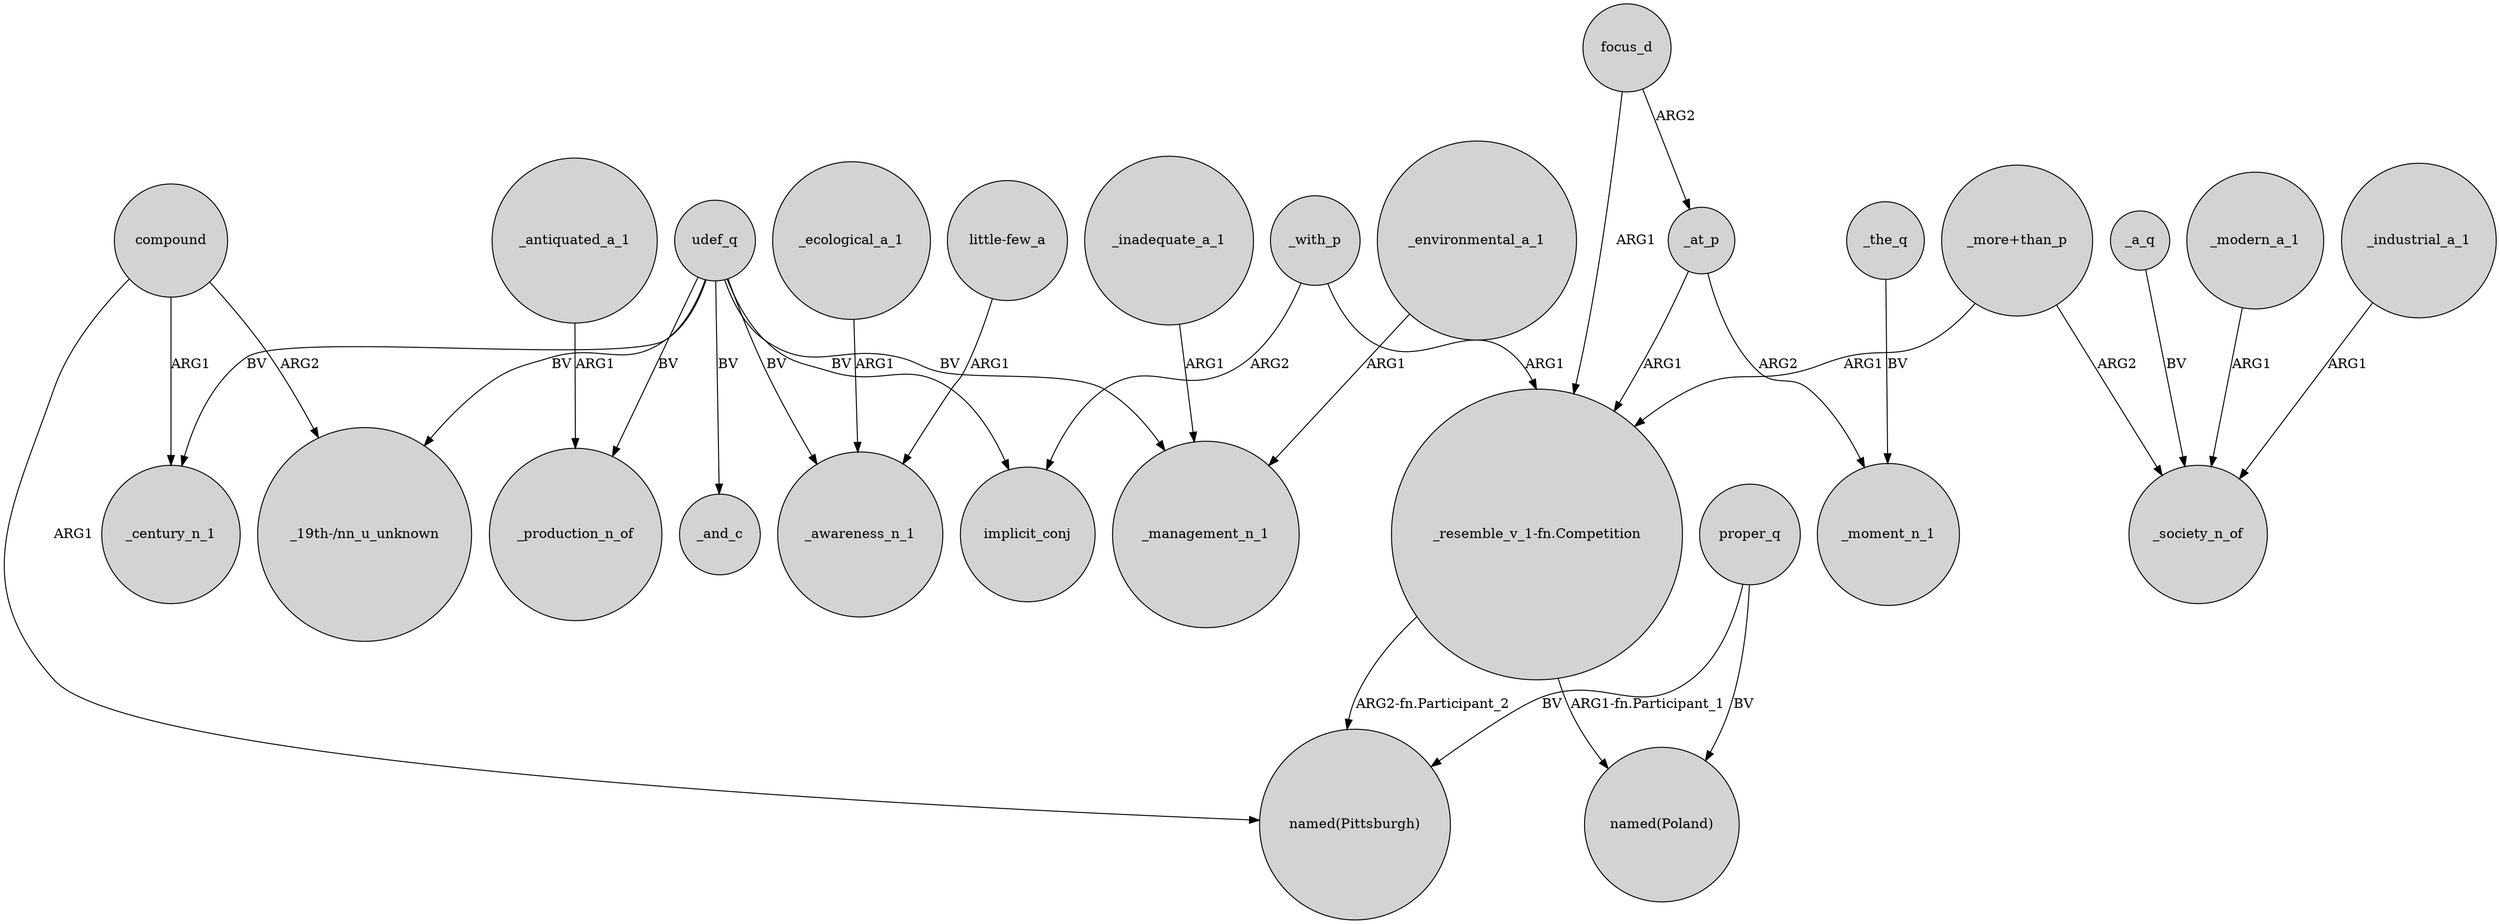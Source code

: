 digraph {
	node [shape=circle style=filled]
	_with_p -> "_resemble_v_1-fn.Competition" [label=ARG1]
	_with_p -> implicit_conj [label=ARG2]
	"little-few_a" -> _awareness_n_1 [label=ARG1]
	compound -> "named(Pittsburgh)" [label=ARG1]
	compound -> _century_n_1 [label=ARG1]
	_antiquated_a_1 -> _production_n_of [label=ARG1]
	focus_d -> "_resemble_v_1-fn.Competition" [label=ARG1]
	compound -> "_19th-/nn_u_unknown" [label=ARG2]
	_ecological_a_1 -> _awareness_n_1 [label=ARG1]
	_inadequate_a_1 -> _management_n_1 [label=ARG1]
	udef_q -> _and_c [label=BV]
	focus_d -> _at_p [label=ARG2]
	_at_p -> "_resemble_v_1-fn.Competition" [label=ARG1]
	_environmental_a_1 -> _management_n_1 [label=ARG1]
	udef_q -> _management_n_1 [label=BV]
	_at_p -> _moment_n_1 [label=ARG2]
	"_more+than_p" -> "_resemble_v_1-fn.Competition" [label=ARG1]
	"_more+than_p" -> _society_n_of [label=ARG2]
	_industrial_a_1 -> _society_n_of [label=ARG1]
	proper_q -> "named(Pittsburgh)" [label=BV]
	udef_q -> _awareness_n_1 [label=BV]
	_a_q -> _society_n_of [label=BV]
	"_resemble_v_1-fn.Competition" -> "named(Poland)" [label="ARG1-fn.Participant_1"]
	_modern_a_1 -> _society_n_of [label=ARG1]
	udef_q -> _century_n_1 [label=BV]
	udef_q -> "_19th-/nn_u_unknown" [label=BV]
	udef_q -> implicit_conj [label=BV]
	_the_q -> _moment_n_1 [label=BV]
	"_resemble_v_1-fn.Competition" -> "named(Pittsburgh)" [label="ARG2-fn.Participant_2"]
	udef_q -> _production_n_of [label=BV]
	proper_q -> "named(Poland)" [label=BV]
}
